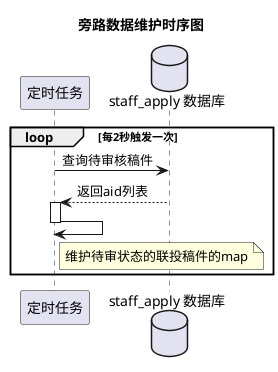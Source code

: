 @startuml
title 旁路数据维护时序图

participant Scheduler as "定时任务"
database Database as "staff_apply 数据库"

loop 每2秒触发一次
    Scheduler -> Database: 查询待审核稿件
    Database --> Scheduler: 返回aid列表

    activate Scheduler
    Scheduler->Scheduler
    note right of Scheduler: 维护待审状态的联投稿件的map

    deactivate Scheduler
end


@enduml


